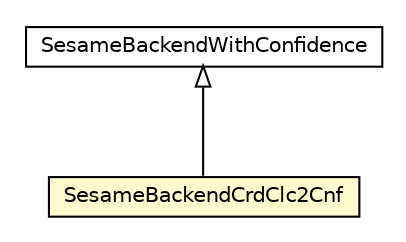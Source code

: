 #!/usr/local/bin/dot
#
# Class diagram 
# Generated by UMLGraph version R5_6-24-gf6e263 (http://www.umlgraph.org/)
#

digraph G {
	edge [fontname="Helvetica",fontsize=10,labelfontname="Helvetica",labelfontsize=10];
	node [fontname="Helvetica",fontsize=10,shape=plaintext];
	nodesep=0.25;
	ranksep=0.5;
	// org.universAAL.context.che.database.impl.SesameBackendCrdClc2Cnf
	c7264921 [label=<<table title="org.universAAL.context.che.database.impl.SesameBackendCrdClc2Cnf" border="0" cellborder="1" cellspacing="0" cellpadding="2" port="p" bgcolor="lemonChiffon" href="./SesameBackendCrdClc2Cnf.html">
		<tr><td><table border="0" cellspacing="0" cellpadding="1">
<tr><td align="center" balign="center"> SesameBackendCrdClc2Cnf </td></tr>
		</table></td></tr>
		</table>>, URL="./SesameBackendCrdClc2Cnf.html", fontname="Helvetica", fontcolor="black", fontsize=10.0];
	// org.universAAL.context.che.database.impl.SesameBackendWithConfidence
	c7264924 [label=<<table title="org.universAAL.context.che.database.impl.SesameBackendWithConfidence" border="0" cellborder="1" cellspacing="0" cellpadding="2" port="p" href="./SesameBackendWithConfidence.html">
		<tr><td><table border="0" cellspacing="0" cellpadding="1">
<tr><td align="center" balign="center"> SesameBackendWithConfidence </td></tr>
		</table></td></tr>
		</table>>, URL="./SesameBackendWithConfidence.html", fontname="Helvetica", fontcolor="black", fontsize=10.0];
	//org.universAAL.context.che.database.impl.SesameBackendCrdClc2Cnf extends org.universAAL.context.che.database.impl.SesameBackendWithConfidence
	c7264924:p -> c7264921:p [dir=back,arrowtail=empty];
}

